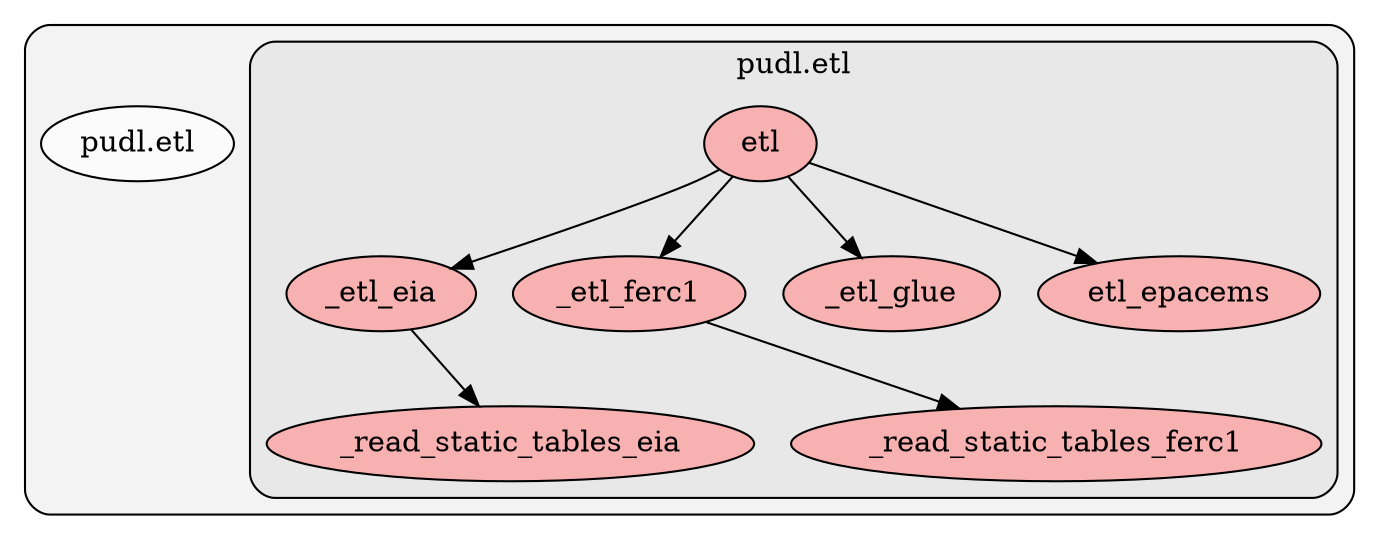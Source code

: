digraph G {
    graph [rankdir=TB, clusterrank="local"];
    subgraph cluster_G {

        graph [style="filled,rounded", fillcolor="#80808018", label=""];
        pudl__etl [label="pudl.etl", style="filled", fillcolor="#ffffffb2", fontcolor="#000000", group="0"];
        subgraph cluster_pudl__etl {

            graph [style="filled,rounded", fillcolor="#80808018", label="pudl.etl"];
            pudl__etl___etl_eia [label="_etl_eia", style="filled", fillcolor="#ff9999b2", fontcolor="#000000", group="0"];
            pudl__etl___etl_ferc1 [label="_etl_ferc1", style="filled", fillcolor="#ff9999b2", fontcolor="#000000", group="0"];
            pudl__etl___etl_glue [label="_etl_glue", style="filled", fillcolor="#ff9999b2", fontcolor="#000000", group="0"];
            pudl__etl___read_static_tables_eia [label="_read_static_tables_eia", style="filled", fillcolor="#ff9999b2", fontcolor="#000000", group="0"];
            pudl__etl___read_static_tables_ferc1 [label="_read_static_tables_ferc1", style="filled", fillcolor="#ff9999b2", fontcolor="#000000", group="0"];
            pudl__etl__etl [label="etl", style="filled", fillcolor="#ff9999b2", fontcolor="#000000", group="0"];
            pudl__etl__etl_epacems [label="etl_epacems", style="filled", fillcolor="#ff9999b2", fontcolor="#000000", group="0"];
        }
    }
        pudl__etl___etl_eia -> pudl__etl___read_static_tables_eia [style="solid",  color="#000000"];
        pudl__etl___etl_ferc1 -> pudl__etl___read_static_tables_ferc1 [style="solid",  color="#000000"];
        pudl__etl__etl -> pudl__etl___etl_ferc1 [style="solid",  color="#000000"];
        pudl__etl__etl -> pudl__etl___etl_eia [style="solid",  color="#000000"];
        pudl__etl__etl -> pudl__etl__etl_epacems [style="solid",  color="#000000"];
        pudl__etl__etl -> pudl__etl___etl_glue [style="solid",  color="#000000"];
    }
